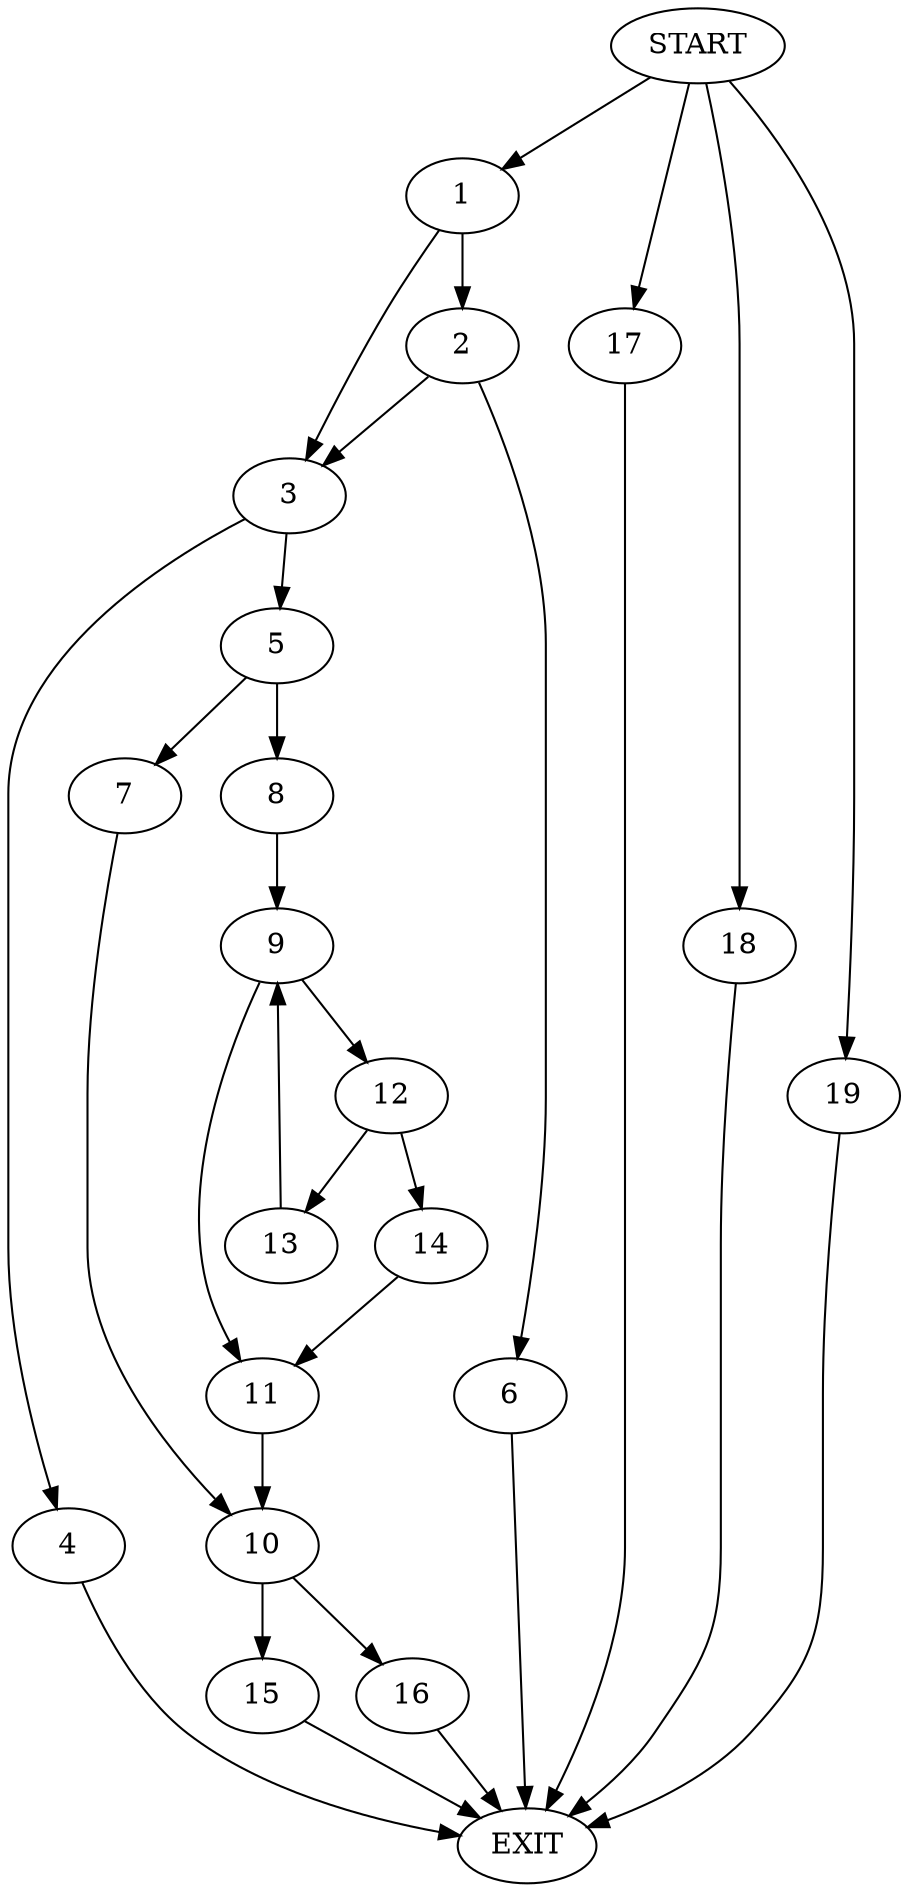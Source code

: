 digraph {
0 [label="START"]
20 [label="EXIT"]
0 -> 1
1 -> 2
1 -> 3
3 -> 4
3 -> 5
2 -> 6
2 -> 3
6 -> 20
5 -> 7
5 -> 8
4 -> 20
8 -> 9
7 -> 10
9 -> 11
9 -> 12
11 -> 10
12 -> 13
12 -> 14
14 -> 11
13 -> 9
10 -> 15
10 -> 16
16 -> 20
15 -> 20
0 -> 17
17 -> 20
0 -> 18
18 -> 20
0 -> 19
19 -> 20
}
